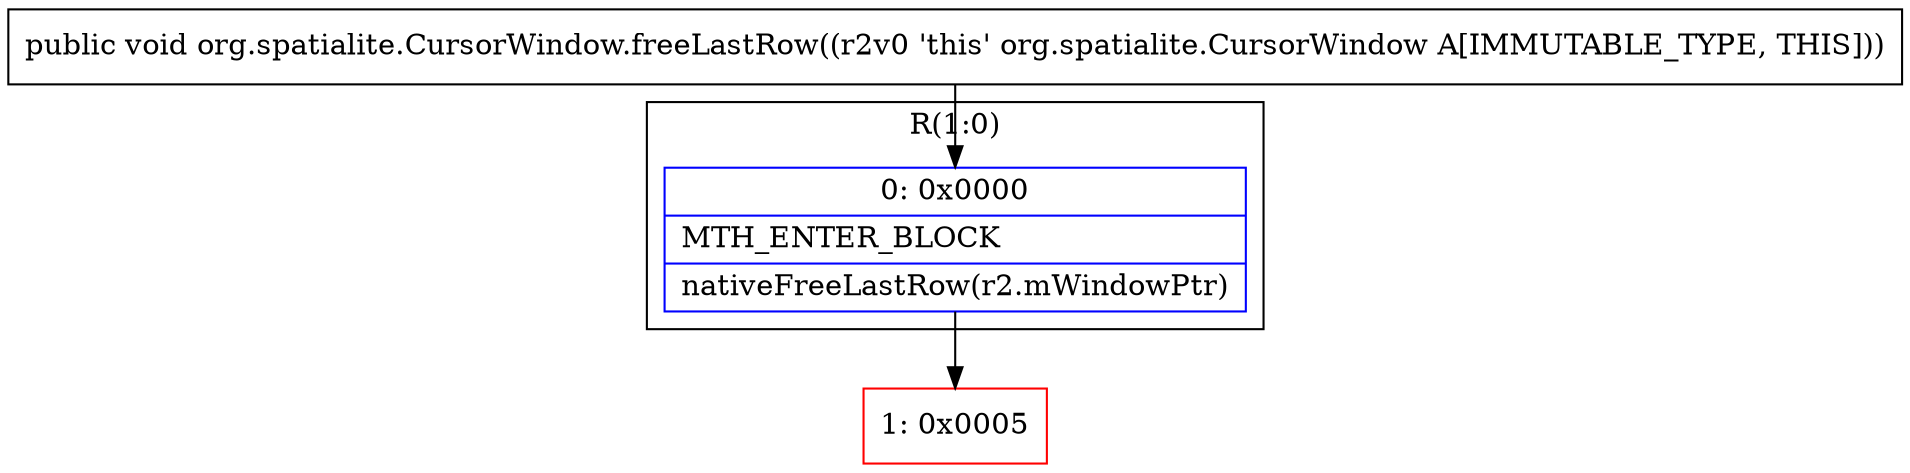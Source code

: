 digraph "CFG fororg.spatialite.CursorWindow.freeLastRow()V" {
subgraph cluster_Region_317260693 {
label = "R(1:0)";
node [shape=record,color=blue];
Node_0 [shape=record,label="{0\:\ 0x0000|MTH_ENTER_BLOCK\l|nativeFreeLastRow(r2.mWindowPtr)\l}"];
}
Node_1 [shape=record,color=red,label="{1\:\ 0x0005}"];
MethodNode[shape=record,label="{public void org.spatialite.CursorWindow.freeLastRow((r2v0 'this' org.spatialite.CursorWindow A[IMMUTABLE_TYPE, THIS])) }"];
MethodNode -> Node_0;
Node_0 -> Node_1;
}

